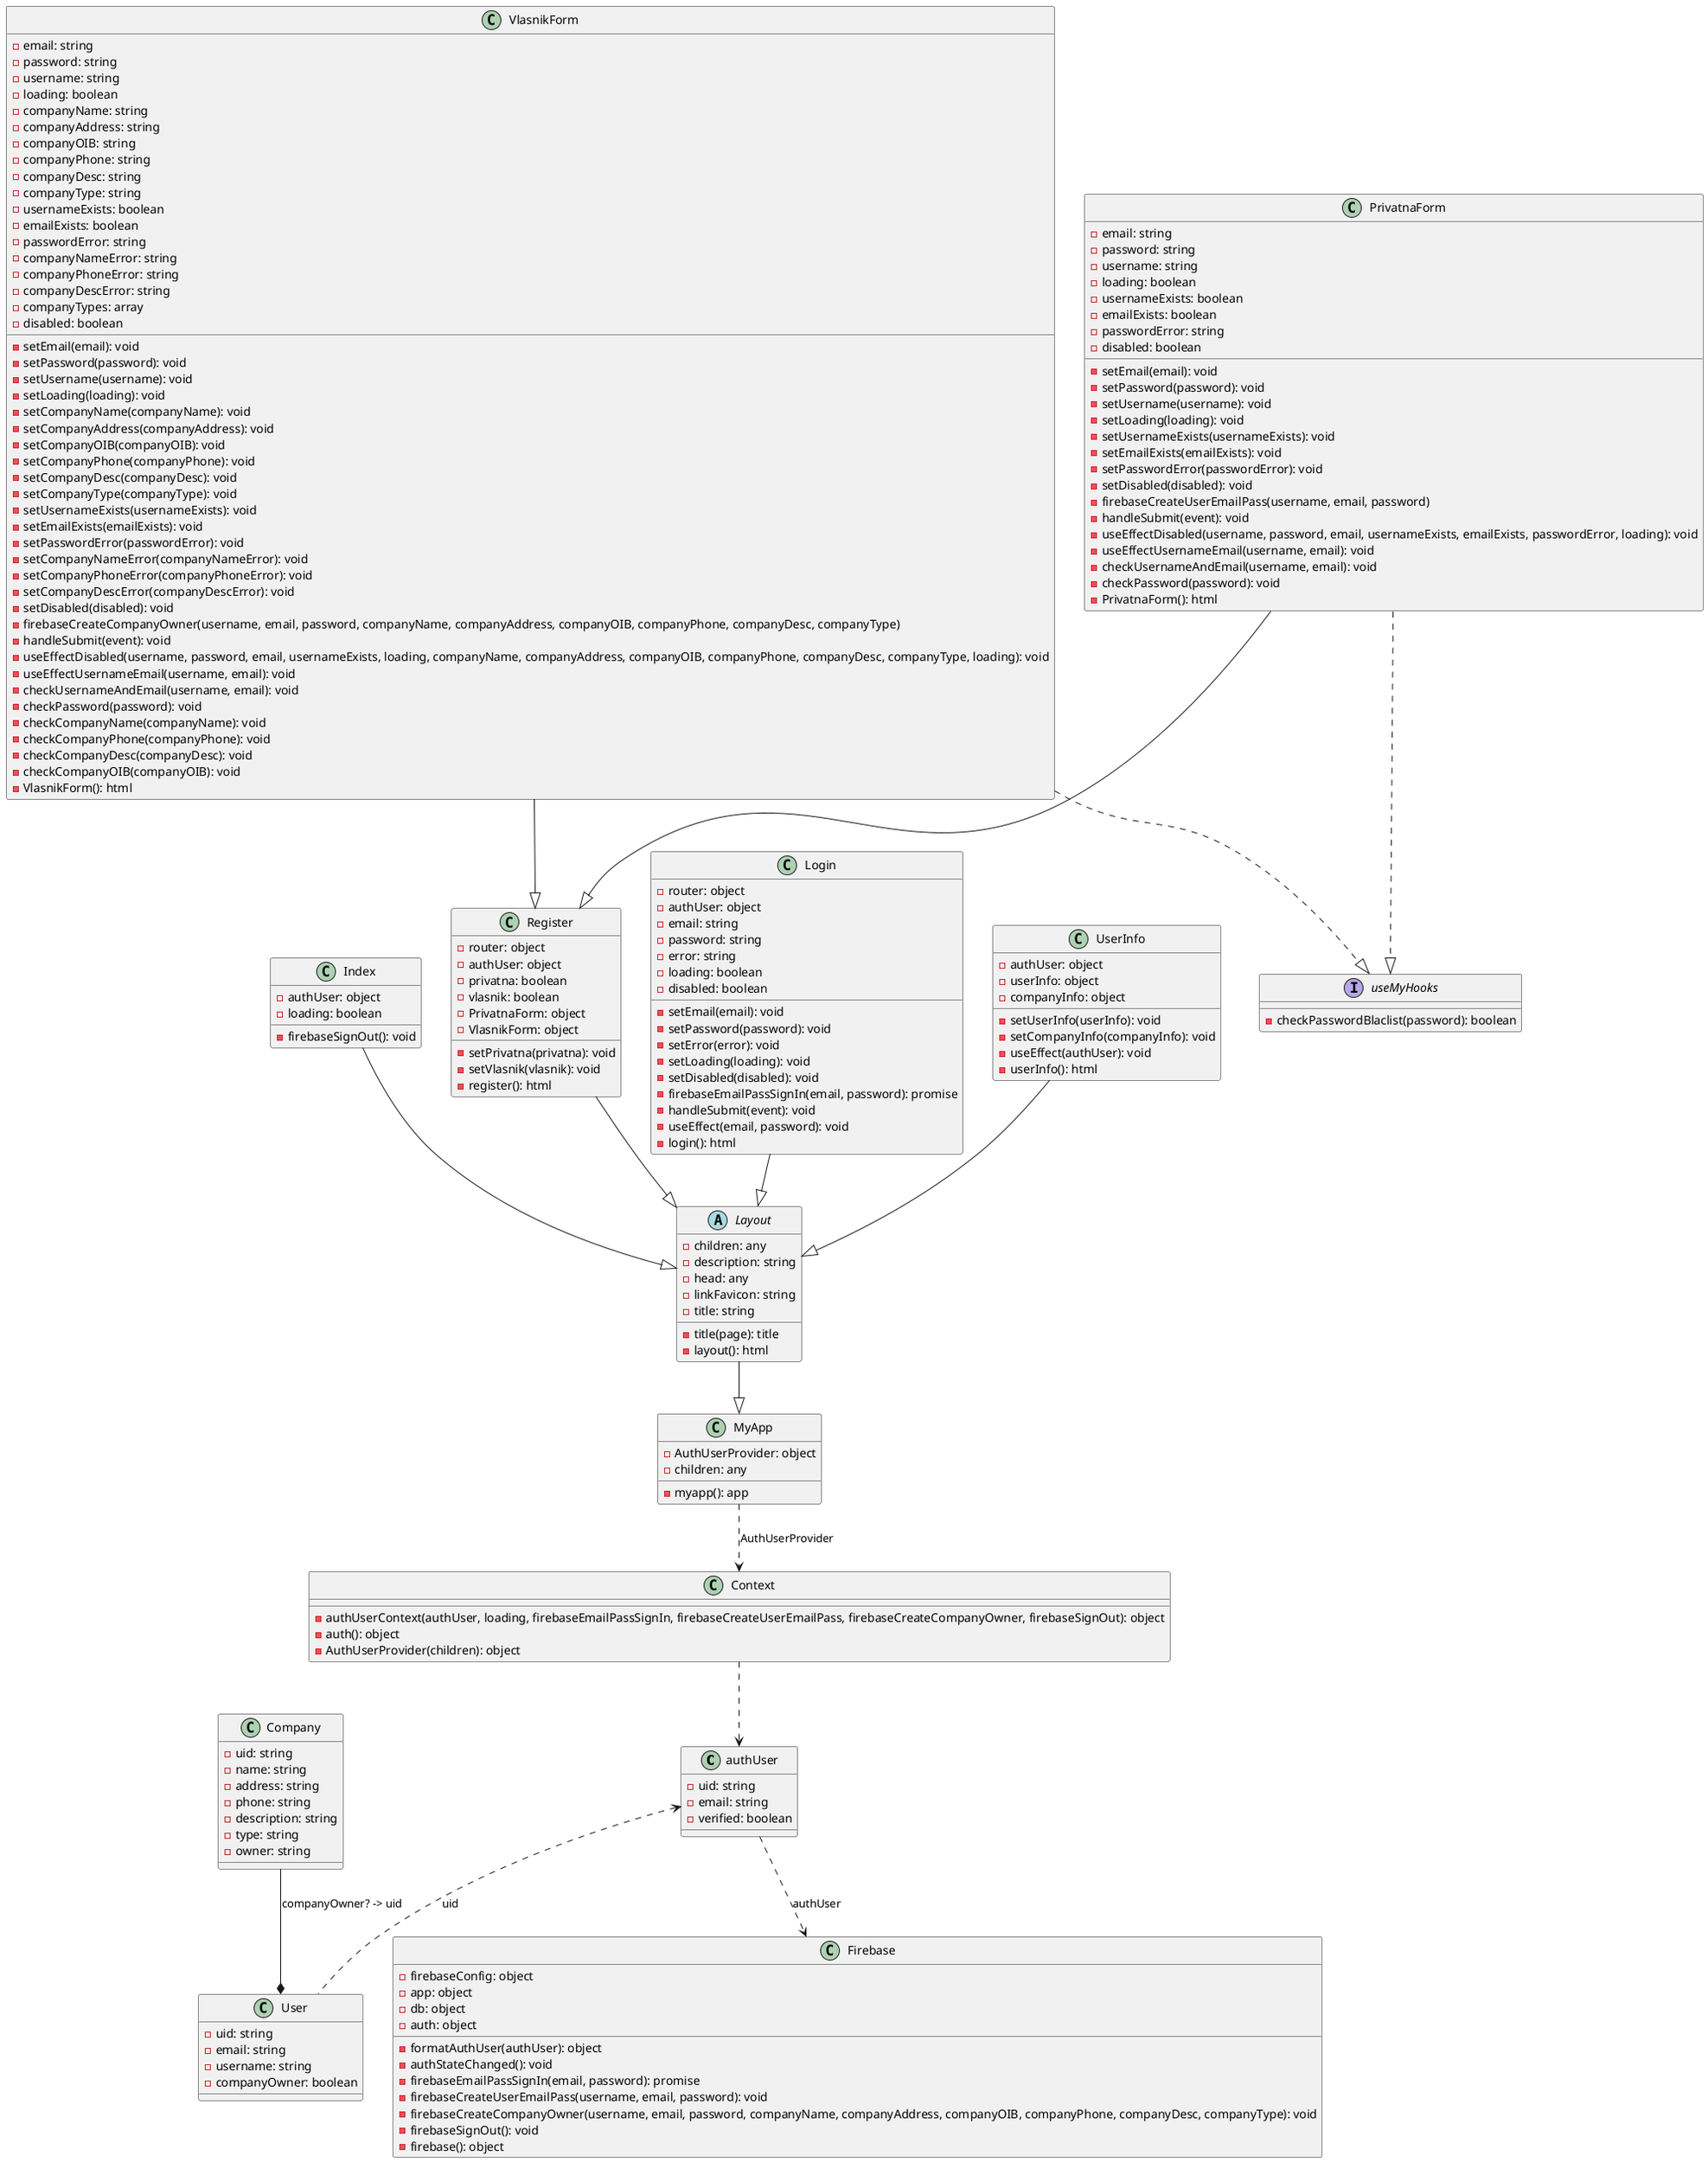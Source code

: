 @startuml modeli iz baze
authUser <.. User : uid
authUser ..> Firebase : authUser
Context ..> authUser
MyApp ..> Context : AuthUserProvider
Layout --|> MyApp
Index --|> Layout
Register --|> Layout
Login --|> Layout
UserInfo --|> Layout
VlasnikForm --|> Register
PrivatnaForm --|> Register
VlasnikForm ..|> useMyHooks
PrivatnaForm ..|> useMyHooks
Company --* User : companyOwner? -> uid

class authUser {
    -uid: string
    -email: string
    -verified: boolean
}

class User {
    -uid: string
    -email: string
    -username: string
    -companyOwner: boolean
}

class Company {
    -uid: string
    -name: string
    -address: string
    -phone: string
    -description: string
    -type: string
    -owner: string
}

class Firebase {
    -firebaseConfig: object
    -app: object
    -db: object
    -auth: object
    -formatAuthUser(authUser): object
    -authStateChanged(): void
    -firebaseEmailPassSignIn(email, password): promise
    -firebaseCreateUserEmailPass(username, email, password): void
    -firebaseCreateCompanyOwner(username, email, password, companyName, companyAddress, companyOIB, companyPhone, companyDesc, companyType): void
    -firebaseSignOut(): void
    -firebase(): object
}

class Context {
    -authUserContext(authUser, loading, firebaseEmailPassSignIn, firebaseCreateUserEmailPass, firebaseCreateCompanyOwner, firebaseSignOut): object
    -auth(): object
    -AuthUserProvider(children): object
}

interface useMyHooks {
    -checkPasswordBlaclist(password): boolean
}

class MyApp {
    -AuthUserProvider: object
    -children: any
    -myapp(): app
}

abstract class Layout {
    -children: any
    -description: string
    -head: any
    -linkFavicon: string
    -title: string
    -title(page): title
    -layout(): html
}

class Login {
    -router: object
    -authUser: object
    -email: string
    -setEmail(email): void
    -password: string
    -setPassword(password): void
    -error: string
    -setError(error): void
    -loading: boolean
    -setLoading(loading): void
    -disabled: boolean
    -setDisabled(disabled): void
    -firebaseEmailPassSignIn(email, password): promise
    -handleSubmit(event): void
    -useEffect(email, password): void
    -login(): html
}

class Register {
    -router: object
    -authUser: object
    -privatna: boolean
    -setPrivatna(privatna): void
    -vlasnik: boolean
    -setVlasnik(vlasnik): void
    -PrivatnaForm: object
    -VlasnikForm: object
    -register(): html
}

class PrivatnaForm {
    -email: string
    -setEmail(email): void
    -password: string
    -setPassword(password): void
    -username: string
    -setUsername(username): void
    -loading: boolean
    -setLoading(loading): void
    -usernameExists: boolean
    -setUsernameExists(usernameExists): void
    -emailExists: boolean
    -setEmailExists(emailExists): void
    -passwordError: string
    -setPasswordError(passwordError): void
    -disabled: boolean
    -setDisabled(disabled): void
    -firebaseCreateUserEmailPass(username, email, password)
    -handleSubmit(event): void
    -useEffectDisabled(username, password, email, usernameExists, emailExists, passwordError, loading): void
    -useEffectUsernameEmail(username, email): void
    -checkUsernameAndEmail(username, email): void
    -checkPassword(password): void
    -PrivatnaForm(): html
}

class VlasnikForm {
    -email: string
    -setEmail(email): void
    -password: string
    -setPassword(password): void
    -username: string
    -setUsername(username): void
    -loading: boolean
    -setLoading(loading): void
    -companyName: string
    -setCompanyName(companyName): void
    -companyAddress: string
    -setCompanyAddress(companyAddress): void
    -companyOIB: string
    -setCompanyOIB(companyOIB): void
    -companyPhone: string
    -setCompanyPhone(companyPhone): void
    -companyDesc: string
    -setCompanyDesc(companyDesc): void
    -companyType: string
    -setCompanyType(companyType): void
    -usernameExists: boolean
    -setUsernameExists(usernameExists): void
    -emailExists: boolean
    -setEmailExists(emailExists): void
    -passwordError: string
    -setPasswordError(passwordError): void
    -companyNameError: string
    -setCompanyNameError(companyNameError): void
    -companyPhoneError: string
    -setCompanyPhoneError(companyPhoneError): void
    -companyDescError: string
    -setCompanyDescError(companyDescError): void
    -companyTypes: array
    -disabled: boolean
    -setDisabled(disabled): void
    -firebaseCreateCompanyOwner(username, email, password, companyName, companyAddress, companyOIB, companyPhone, companyDesc, companyType)
    -handleSubmit(event): void
    -useEffectDisabled(username, password, email, usernameExists, loading, companyName, companyAddress, companyOIB, companyPhone, companyDesc, companyType, loading): void
    -useEffectUsernameEmail(username, email): void
    -checkUsernameAndEmail(username, email): void
    -checkPassword(password): void
    -checkCompanyName(companyName): void
    -checkCompanyPhone(companyPhone): void
    -checkCompanyDesc(companyDesc): void
    -checkCompanyOIB(companyOIB): void
    -VlasnikForm(): html
}

class UserInfo {
    -authUser: object
    -userInfo: object
    -setUserInfo(userInfo): void
    -companyInfo: object
    -setCompanyInfo(companyInfo): void
    -useEffect(authUser): void
    -userInfo(): html
}

class Index {
    -authUser: object
    -loading: boolean
    -firebaseSignOut(): void
}